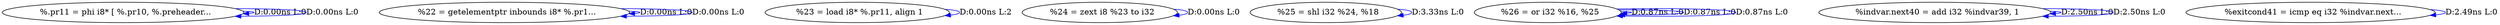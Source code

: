 digraph {
Node0x30fd1c0[label="  %.pr11 = phi i8* [ %.pr10, %.preheader..."];
Node0x30fd1c0 -> Node0x30fd1c0[label="D:0.00ns L:0",color=blue];
Node0x30fd1c0 -> Node0x30fd1c0[label="D:0.00ns L:0",color=blue];
Node0x30fd2a0[label="  %22 = getelementptr inbounds i8* %.pr1..."];
Node0x30fd2a0 -> Node0x30fd2a0[label="D:0.00ns L:0",color=blue];
Node0x30fd2a0 -> Node0x30fd2a0[label="D:0.00ns L:0",color=blue];
Node0x30f8860[label="  %23 = load i8* %.pr11, align 1"];
Node0x30f8860 -> Node0x30f8860[label="D:0.00ns L:2",color=blue];
Node0x30f8940[label="  %24 = zext i8 %23 to i32"];
Node0x30f8940 -> Node0x30f8940[label="D:0.00ns L:0",color=blue];
Node0x30f8a60[label="  %25 = shl i32 %24, %18"];
Node0x30f8a60 -> Node0x30f8a60[label="D:3.33ns L:0",color=blue];
Node0x30f8b80[label="  %26 = or i32 %16, %25"];
Node0x30f8b80 -> Node0x30f8b80[label="D:0.87ns L:0",color=blue];
Node0x30f8b80 -> Node0x30f8b80[label="D:0.87ns L:0",color=blue];
Node0x30f8b80 -> Node0x30f8b80[label="D:0.87ns L:0",color=blue];
Node0x30f8c60[label="  %indvar.next40 = add i32 %indvar39, 1"];
Node0x30f8c60 -> Node0x30f8c60[label="D:2.50ns L:0",color=blue];
Node0x30f8c60 -> Node0x30f8c60[label="D:2.50ns L:0",color=blue];
Node0x30f8d40[label="  %exitcond41 = icmp eq i32 %indvar.next..."];
Node0x30f8d40 -> Node0x30f8d40[label="D:2.49ns L:0",color=blue];
}

